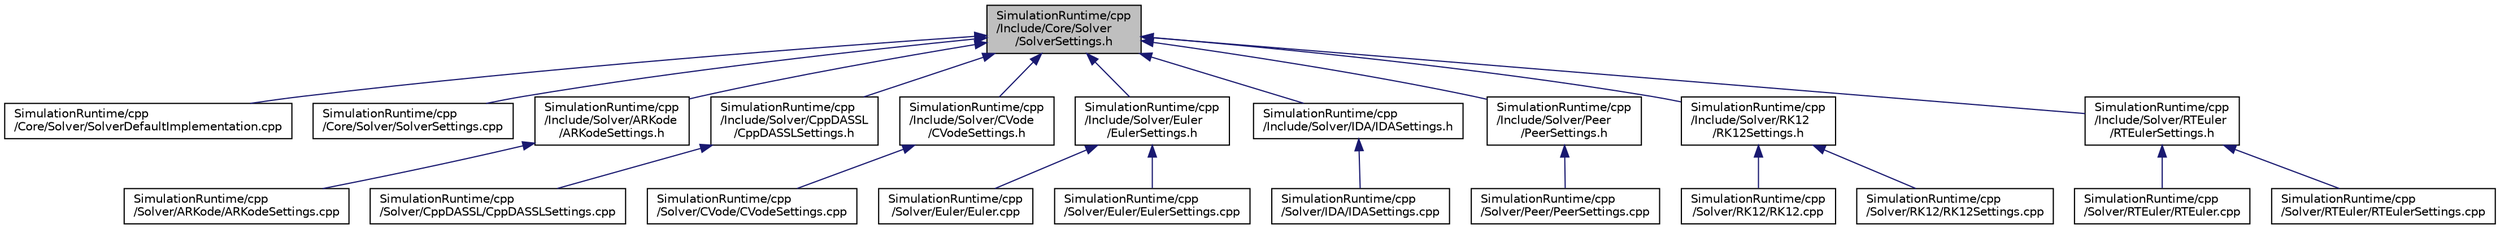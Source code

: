 digraph "SimulationRuntime/cpp/Include/Core/Solver/SolverSettings.h"
{
  edge [fontname="Helvetica",fontsize="10",labelfontname="Helvetica",labelfontsize="10"];
  node [fontname="Helvetica",fontsize="10",shape=record];
  Node1 [label="SimulationRuntime/cpp\l/Include/Core/Solver\l/SolverSettings.h",height=0.2,width=0.4,color="black", fillcolor="grey75", style="filled", fontcolor="black"];
  Node1 -> Node2 [dir="back",color="midnightblue",fontsize="10",style="solid",fontname="Helvetica"];
  Node2 [label="SimulationRuntime/cpp\l/Core/Solver/SolverDefaultImplementation.cpp",height=0.2,width=0.4,color="black", fillcolor="white", style="filled",URL="$d0/d54/_solver_default_implementation_8cpp.html"];
  Node1 -> Node3 [dir="back",color="midnightblue",fontsize="10",style="solid",fontname="Helvetica"];
  Node3 [label="SimulationRuntime/cpp\l/Core/Solver/SolverSettings.cpp",height=0.2,width=0.4,color="black", fillcolor="white", style="filled",URL="$d4/df6/_solver_settings_8cpp.html"];
  Node1 -> Node4 [dir="back",color="midnightblue",fontsize="10",style="solid",fontname="Helvetica"];
  Node4 [label="SimulationRuntime/cpp\l/Include/Solver/ARKode\l/ARKodeSettings.h",height=0.2,width=0.4,color="black", fillcolor="white", style="filled",URL="$da/dcd/_a_r_kode_settings_8h.html"];
  Node4 -> Node5 [dir="back",color="midnightblue",fontsize="10",style="solid",fontname="Helvetica"];
  Node5 [label="SimulationRuntime/cpp\l/Solver/ARKode/ARKodeSettings.cpp",height=0.2,width=0.4,color="black", fillcolor="white", style="filled",URL="$d2/dc2/_a_r_kode_settings_8cpp.html"];
  Node1 -> Node6 [dir="back",color="midnightblue",fontsize="10",style="solid",fontname="Helvetica"];
  Node6 [label="SimulationRuntime/cpp\l/Include/Solver/CppDASSL\l/CppDASSLSettings.h",height=0.2,width=0.4,color="black", fillcolor="white", style="filled",URL="$d0/dbe/_cpp_d_a_s_s_l_settings_8h.html"];
  Node6 -> Node7 [dir="back",color="midnightblue",fontsize="10",style="solid",fontname="Helvetica"];
  Node7 [label="SimulationRuntime/cpp\l/Solver/CppDASSL/CppDASSLSettings.cpp",height=0.2,width=0.4,color="black", fillcolor="white", style="filled",URL="$d5/d0c/_cpp_d_a_s_s_l_settings_8cpp.html"];
  Node1 -> Node8 [dir="back",color="midnightblue",fontsize="10",style="solid",fontname="Helvetica"];
  Node8 [label="SimulationRuntime/cpp\l/Include/Solver/CVode\l/CVodeSettings.h",height=0.2,width=0.4,color="black", fillcolor="white", style="filled",URL="$d3/da4/_c_vode_settings_8h.html"];
  Node8 -> Node9 [dir="back",color="midnightblue",fontsize="10",style="solid",fontname="Helvetica"];
  Node9 [label="SimulationRuntime/cpp\l/Solver/CVode/CVodeSettings.cpp",height=0.2,width=0.4,color="black", fillcolor="white", style="filled",URL="$d9/dbe/_c_vode_settings_8cpp.html"];
  Node1 -> Node10 [dir="back",color="midnightblue",fontsize="10",style="solid",fontname="Helvetica"];
  Node10 [label="SimulationRuntime/cpp\l/Include/Solver/Euler\l/EulerSettings.h",height=0.2,width=0.4,color="black", fillcolor="white", style="filled",URL="$d3/dda/_euler_settings_8h.html"];
  Node10 -> Node11 [dir="back",color="midnightblue",fontsize="10",style="solid",fontname="Helvetica"];
  Node11 [label="SimulationRuntime/cpp\l/Solver/Euler/Euler.cpp",height=0.2,width=0.4,color="black", fillcolor="white", style="filled",URL="$d5/dc8/_euler_8cpp.html"];
  Node10 -> Node12 [dir="back",color="midnightblue",fontsize="10",style="solid",fontname="Helvetica"];
  Node12 [label="SimulationRuntime/cpp\l/Solver/Euler/EulerSettings.cpp",height=0.2,width=0.4,color="black", fillcolor="white", style="filled",URL="$d3/d28/_euler_settings_8cpp.html"];
  Node1 -> Node13 [dir="back",color="midnightblue",fontsize="10",style="solid",fontname="Helvetica"];
  Node13 [label="SimulationRuntime/cpp\l/Include/Solver/IDA/IDASettings.h",height=0.2,width=0.4,color="black", fillcolor="white", style="filled",URL="$d1/dac/_i_d_a_settings_8h.html"];
  Node13 -> Node14 [dir="back",color="midnightblue",fontsize="10",style="solid",fontname="Helvetica"];
  Node14 [label="SimulationRuntime/cpp\l/Solver/IDA/IDASettings.cpp",height=0.2,width=0.4,color="black", fillcolor="white", style="filled",URL="$d5/d50/_i_d_a_settings_8cpp.html"];
  Node1 -> Node15 [dir="back",color="midnightblue",fontsize="10",style="solid",fontname="Helvetica"];
  Node15 [label="SimulationRuntime/cpp\l/Include/Solver/Peer\l/PeerSettings.h",height=0.2,width=0.4,color="black", fillcolor="white", style="filled",URL="$d2/d34/_peer_settings_8h.html"];
  Node15 -> Node16 [dir="back",color="midnightblue",fontsize="10",style="solid",fontname="Helvetica"];
  Node16 [label="SimulationRuntime/cpp\l/Solver/Peer/PeerSettings.cpp",height=0.2,width=0.4,color="black", fillcolor="white", style="filled",URL="$db/dbb/_peer_settings_8cpp.html"];
  Node1 -> Node17 [dir="back",color="midnightblue",fontsize="10",style="solid",fontname="Helvetica"];
  Node17 [label="SimulationRuntime/cpp\l/Include/Solver/RK12\l/RK12Settings.h",height=0.2,width=0.4,color="black", fillcolor="white", style="filled",URL="$d0/d82/_r_k12_settings_8h.html"];
  Node17 -> Node18 [dir="back",color="midnightblue",fontsize="10",style="solid",fontname="Helvetica"];
  Node18 [label="SimulationRuntime/cpp\l/Solver/RK12/RK12.cpp",height=0.2,width=0.4,color="black", fillcolor="white", style="filled",URL="$d2/db9/_r_k12_8cpp.html"];
  Node17 -> Node19 [dir="back",color="midnightblue",fontsize="10",style="solid",fontname="Helvetica"];
  Node19 [label="SimulationRuntime/cpp\l/Solver/RK12/RK12Settings.cpp",height=0.2,width=0.4,color="black", fillcolor="white", style="filled",URL="$d6/d67/_r_k12_settings_8cpp.html"];
  Node1 -> Node20 [dir="back",color="midnightblue",fontsize="10",style="solid",fontname="Helvetica"];
  Node20 [label="SimulationRuntime/cpp\l/Include/Solver/RTEuler\l/RTEulerSettings.h",height=0.2,width=0.4,color="black", fillcolor="white", style="filled",URL="$da/dbc/_r_t_euler_settings_8h.html"];
  Node20 -> Node21 [dir="back",color="midnightblue",fontsize="10",style="solid",fontname="Helvetica"];
  Node21 [label="SimulationRuntime/cpp\l/Solver/RTEuler/RTEuler.cpp",height=0.2,width=0.4,color="black", fillcolor="white", style="filled",URL="$d9/d96/_r_t_euler_8cpp.html"];
  Node20 -> Node22 [dir="back",color="midnightblue",fontsize="10",style="solid",fontname="Helvetica"];
  Node22 [label="SimulationRuntime/cpp\l/Solver/RTEuler/RTEulerSettings.cpp",height=0.2,width=0.4,color="black", fillcolor="white", style="filled",URL="$d8/dd8/_r_t_euler_settings_8cpp.html"];
}
